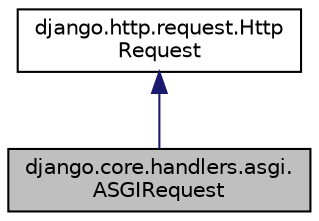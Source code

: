digraph "django.core.handlers.asgi.ASGIRequest"
{
 // LATEX_PDF_SIZE
  edge [fontname="Helvetica",fontsize="10",labelfontname="Helvetica",labelfontsize="10"];
  node [fontname="Helvetica",fontsize="10",shape=record];
  Node1 [label="django.core.handlers.asgi.\lASGIRequest",height=0.2,width=0.4,color="black", fillcolor="grey75", style="filled", fontcolor="black",tooltip=" "];
  Node2 -> Node1 [dir="back",color="midnightblue",fontsize="10",style="solid"];
  Node2 [label="django.http.request.Http\lRequest",height=0.2,width=0.4,color="black", fillcolor="white", style="filled",URL="$classdjango_1_1http_1_1request_1_1_http_request.html",tooltip=" "];
}
